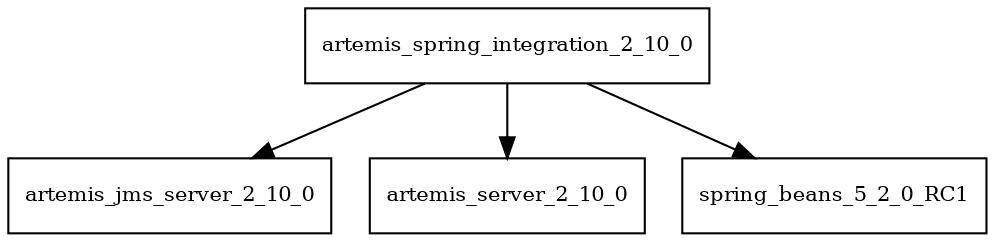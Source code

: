 digraph artemis_spring_integration_2_10_0_dependencies {
  node [shape = box, fontsize=10.0];
  artemis_spring_integration_2_10_0 -> artemis_jms_server_2_10_0;
  artemis_spring_integration_2_10_0 -> artemis_server_2_10_0;
  artemis_spring_integration_2_10_0 -> spring_beans_5_2_0_RC1;
}
